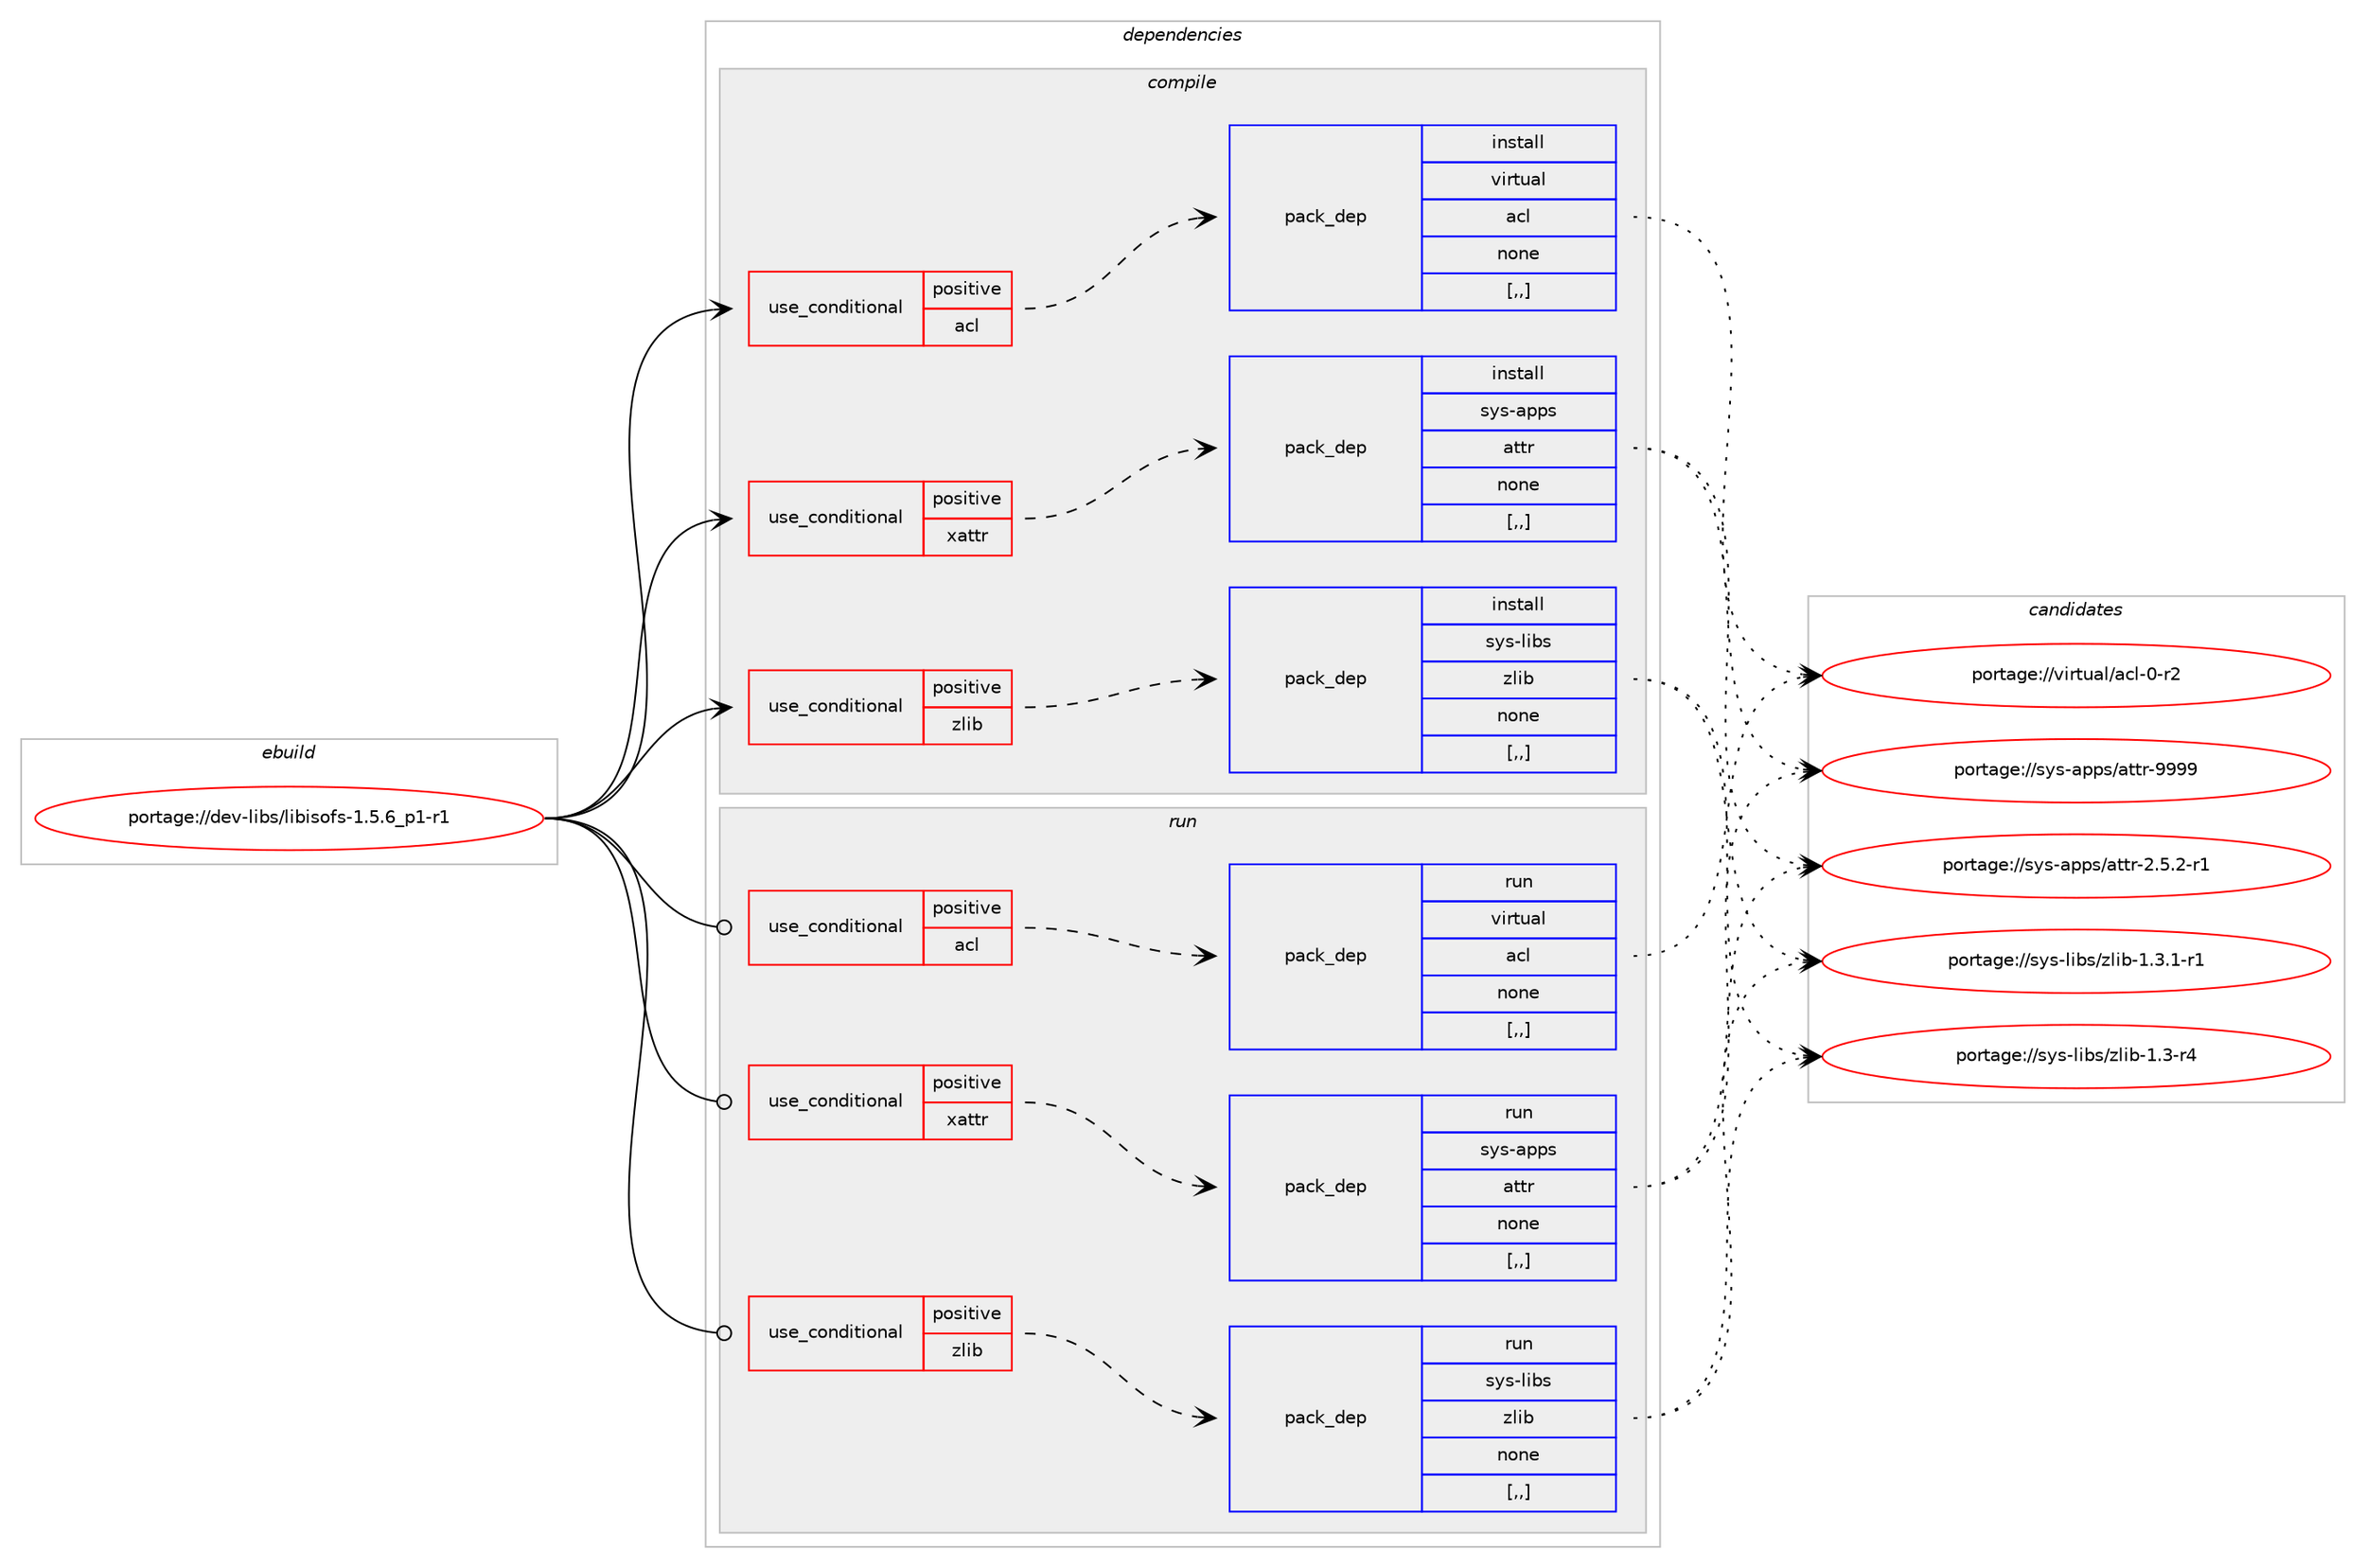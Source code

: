 digraph prolog {

# *************
# Graph options
# *************

newrank=true;
concentrate=true;
compound=true;
graph [rankdir=LR,fontname=Helvetica,fontsize=10,ranksep=1.5];#, ranksep=2.5, nodesep=0.2];
edge  [arrowhead=vee];
node  [fontname=Helvetica,fontsize=10];

# **********
# The ebuild
# **********

subgraph cluster_leftcol {
color=gray;
label=<<i>ebuild</i>>;
id [label="portage://dev-libs/libisofs-1.5.6_p1-r1", color=red, width=4, href="../dev-libs/libisofs-1.5.6_p1-r1.svg"];
}

# ****************
# The dependencies
# ****************

subgraph cluster_midcol {
color=gray;
label=<<i>dependencies</i>>;
subgraph cluster_compile {
fillcolor="#eeeeee";
style=filled;
label=<<i>compile</i>>;
subgraph cond26918 {
dependency110539 [label=<<TABLE BORDER="0" CELLBORDER="1" CELLSPACING="0" CELLPADDING="4"><TR><TD ROWSPAN="3" CELLPADDING="10">use_conditional</TD></TR><TR><TD>positive</TD></TR><TR><TD>acl</TD></TR></TABLE>>, shape=none, color=red];
subgraph pack82426 {
dependency110540 [label=<<TABLE BORDER="0" CELLBORDER="1" CELLSPACING="0" CELLPADDING="4" WIDTH="220"><TR><TD ROWSPAN="6" CELLPADDING="30">pack_dep</TD></TR><TR><TD WIDTH="110">install</TD></TR><TR><TD>virtual</TD></TR><TR><TD>acl</TD></TR><TR><TD>none</TD></TR><TR><TD>[,,]</TD></TR></TABLE>>, shape=none, color=blue];
}
dependency110539:e -> dependency110540:w [weight=20,style="dashed",arrowhead="vee"];
}
id:e -> dependency110539:w [weight=20,style="solid",arrowhead="vee"];
subgraph cond26919 {
dependency110541 [label=<<TABLE BORDER="0" CELLBORDER="1" CELLSPACING="0" CELLPADDING="4"><TR><TD ROWSPAN="3" CELLPADDING="10">use_conditional</TD></TR><TR><TD>positive</TD></TR><TR><TD>xattr</TD></TR></TABLE>>, shape=none, color=red];
subgraph pack82427 {
dependency110542 [label=<<TABLE BORDER="0" CELLBORDER="1" CELLSPACING="0" CELLPADDING="4" WIDTH="220"><TR><TD ROWSPAN="6" CELLPADDING="30">pack_dep</TD></TR><TR><TD WIDTH="110">install</TD></TR><TR><TD>sys-apps</TD></TR><TR><TD>attr</TD></TR><TR><TD>none</TD></TR><TR><TD>[,,]</TD></TR></TABLE>>, shape=none, color=blue];
}
dependency110541:e -> dependency110542:w [weight=20,style="dashed",arrowhead="vee"];
}
id:e -> dependency110541:w [weight=20,style="solid",arrowhead="vee"];
subgraph cond26920 {
dependency110543 [label=<<TABLE BORDER="0" CELLBORDER="1" CELLSPACING="0" CELLPADDING="4"><TR><TD ROWSPAN="3" CELLPADDING="10">use_conditional</TD></TR><TR><TD>positive</TD></TR><TR><TD>zlib</TD></TR></TABLE>>, shape=none, color=red];
subgraph pack82428 {
dependency110544 [label=<<TABLE BORDER="0" CELLBORDER="1" CELLSPACING="0" CELLPADDING="4" WIDTH="220"><TR><TD ROWSPAN="6" CELLPADDING="30">pack_dep</TD></TR><TR><TD WIDTH="110">install</TD></TR><TR><TD>sys-libs</TD></TR><TR><TD>zlib</TD></TR><TR><TD>none</TD></TR><TR><TD>[,,]</TD></TR></TABLE>>, shape=none, color=blue];
}
dependency110543:e -> dependency110544:w [weight=20,style="dashed",arrowhead="vee"];
}
id:e -> dependency110543:w [weight=20,style="solid",arrowhead="vee"];
}
subgraph cluster_compileandrun {
fillcolor="#eeeeee";
style=filled;
label=<<i>compile and run</i>>;
}
subgraph cluster_run {
fillcolor="#eeeeee";
style=filled;
label=<<i>run</i>>;
subgraph cond26921 {
dependency110545 [label=<<TABLE BORDER="0" CELLBORDER="1" CELLSPACING="0" CELLPADDING="4"><TR><TD ROWSPAN="3" CELLPADDING="10">use_conditional</TD></TR><TR><TD>positive</TD></TR><TR><TD>acl</TD></TR></TABLE>>, shape=none, color=red];
subgraph pack82429 {
dependency110546 [label=<<TABLE BORDER="0" CELLBORDER="1" CELLSPACING="0" CELLPADDING="4" WIDTH="220"><TR><TD ROWSPAN="6" CELLPADDING="30">pack_dep</TD></TR><TR><TD WIDTH="110">run</TD></TR><TR><TD>virtual</TD></TR><TR><TD>acl</TD></TR><TR><TD>none</TD></TR><TR><TD>[,,]</TD></TR></TABLE>>, shape=none, color=blue];
}
dependency110545:e -> dependency110546:w [weight=20,style="dashed",arrowhead="vee"];
}
id:e -> dependency110545:w [weight=20,style="solid",arrowhead="odot"];
subgraph cond26922 {
dependency110547 [label=<<TABLE BORDER="0" CELLBORDER="1" CELLSPACING="0" CELLPADDING="4"><TR><TD ROWSPAN="3" CELLPADDING="10">use_conditional</TD></TR><TR><TD>positive</TD></TR><TR><TD>xattr</TD></TR></TABLE>>, shape=none, color=red];
subgraph pack82430 {
dependency110548 [label=<<TABLE BORDER="0" CELLBORDER="1" CELLSPACING="0" CELLPADDING="4" WIDTH="220"><TR><TD ROWSPAN="6" CELLPADDING="30">pack_dep</TD></TR><TR><TD WIDTH="110">run</TD></TR><TR><TD>sys-apps</TD></TR><TR><TD>attr</TD></TR><TR><TD>none</TD></TR><TR><TD>[,,]</TD></TR></TABLE>>, shape=none, color=blue];
}
dependency110547:e -> dependency110548:w [weight=20,style="dashed",arrowhead="vee"];
}
id:e -> dependency110547:w [weight=20,style="solid",arrowhead="odot"];
subgraph cond26923 {
dependency110549 [label=<<TABLE BORDER="0" CELLBORDER="1" CELLSPACING="0" CELLPADDING="4"><TR><TD ROWSPAN="3" CELLPADDING="10">use_conditional</TD></TR><TR><TD>positive</TD></TR><TR><TD>zlib</TD></TR></TABLE>>, shape=none, color=red];
subgraph pack82431 {
dependency110550 [label=<<TABLE BORDER="0" CELLBORDER="1" CELLSPACING="0" CELLPADDING="4" WIDTH="220"><TR><TD ROWSPAN="6" CELLPADDING="30">pack_dep</TD></TR><TR><TD WIDTH="110">run</TD></TR><TR><TD>sys-libs</TD></TR><TR><TD>zlib</TD></TR><TR><TD>none</TD></TR><TR><TD>[,,]</TD></TR></TABLE>>, shape=none, color=blue];
}
dependency110549:e -> dependency110550:w [weight=20,style="dashed",arrowhead="vee"];
}
id:e -> dependency110549:w [weight=20,style="solid",arrowhead="odot"];
}
}

# **************
# The candidates
# **************

subgraph cluster_choices {
rank=same;
color=gray;
label=<<i>candidates</i>>;

subgraph choice82426 {
color=black;
nodesep=1;
choice1181051141161179710847979910845484511450 [label="portage://virtual/acl-0-r2", color=red, width=4,href="../virtual/acl-0-r2.svg"];
dependency110540:e -> choice1181051141161179710847979910845484511450:w [style=dotted,weight="100"];
}
subgraph choice82427 {
color=black;
nodesep=1;
choice115121115459711211211547971161161144557575757 [label="portage://sys-apps/attr-9999", color=red, width=4,href="../sys-apps/attr-9999.svg"];
choice115121115459711211211547971161161144550465346504511449 [label="portage://sys-apps/attr-2.5.2-r1", color=red, width=4,href="../sys-apps/attr-2.5.2-r1.svg"];
dependency110542:e -> choice115121115459711211211547971161161144557575757:w [style=dotted,weight="100"];
dependency110542:e -> choice115121115459711211211547971161161144550465346504511449:w [style=dotted,weight="100"];
}
subgraph choice82428 {
color=black;
nodesep=1;
choice115121115451081059811547122108105984549465146494511449 [label="portage://sys-libs/zlib-1.3.1-r1", color=red, width=4,href="../sys-libs/zlib-1.3.1-r1.svg"];
choice11512111545108105981154712210810598454946514511452 [label="portage://sys-libs/zlib-1.3-r4", color=red, width=4,href="../sys-libs/zlib-1.3-r4.svg"];
dependency110544:e -> choice115121115451081059811547122108105984549465146494511449:w [style=dotted,weight="100"];
dependency110544:e -> choice11512111545108105981154712210810598454946514511452:w [style=dotted,weight="100"];
}
subgraph choice82429 {
color=black;
nodesep=1;
choice1181051141161179710847979910845484511450 [label="portage://virtual/acl-0-r2", color=red, width=4,href="../virtual/acl-0-r2.svg"];
dependency110546:e -> choice1181051141161179710847979910845484511450:w [style=dotted,weight="100"];
}
subgraph choice82430 {
color=black;
nodesep=1;
choice115121115459711211211547971161161144557575757 [label="portage://sys-apps/attr-9999", color=red, width=4,href="../sys-apps/attr-9999.svg"];
choice115121115459711211211547971161161144550465346504511449 [label="portage://sys-apps/attr-2.5.2-r1", color=red, width=4,href="../sys-apps/attr-2.5.2-r1.svg"];
dependency110548:e -> choice115121115459711211211547971161161144557575757:w [style=dotted,weight="100"];
dependency110548:e -> choice115121115459711211211547971161161144550465346504511449:w [style=dotted,weight="100"];
}
subgraph choice82431 {
color=black;
nodesep=1;
choice115121115451081059811547122108105984549465146494511449 [label="portage://sys-libs/zlib-1.3.1-r1", color=red, width=4,href="../sys-libs/zlib-1.3.1-r1.svg"];
choice11512111545108105981154712210810598454946514511452 [label="portage://sys-libs/zlib-1.3-r4", color=red, width=4,href="../sys-libs/zlib-1.3-r4.svg"];
dependency110550:e -> choice115121115451081059811547122108105984549465146494511449:w [style=dotted,weight="100"];
dependency110550:e -> choice11512111545108105981154712210810598454946514511452:w [style=dotted,weight="100"];
}
}

}
